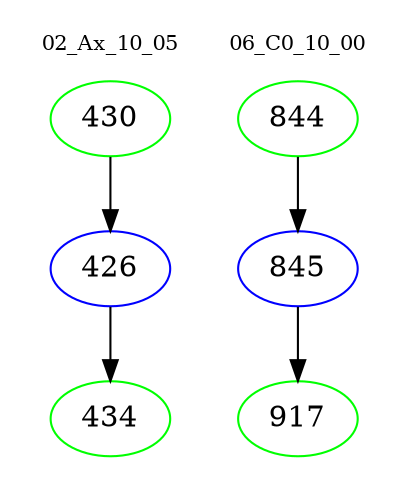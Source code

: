 digraph{
subgraph cluster_0 {
color = white
label = "02_Ax_10_05";
fontsize=10;
T0_430 [label="430", color="green"]
T0_430 -> T0_426 [color="black"]
T0_426 [label="426", color="blue"]
T0_426 -> T0_434 [color="black"]
T0_434 [label="434", color="green"]
}
subgraph cluster_1 {
color = white
label = "06_C0_10_00";
fontsize=10;
T1_844 [label="844", color="green"]
T1_844 -> T1_845 [color="black"]
T1_845 [label="845", color="blue"]
T1_845 -> T1_917 [color="black"]
T1_917 [label="917", color="green"]
}
}
